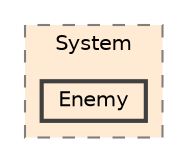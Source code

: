 digraph "R-Type/Engine/ECS/System/Enemy"
{
 // LATEX_PDF_SIZE
  bgcolor="transparent";
  edge [fontname=Helvetica,fontsize=10,labelfontname=Helvetica,labelfontsize=10];
  node [fontname=Helvetica,fontsize=10,shape=box,height=0.2,width=0.4];
  compound=true
  subgraph clusterdir_628ac78da6848c9bc4923d1396a2f9cb {
    graph [ bgcolor="#ffead3", pencolor="grey50", label="System", fontname=Helvetica,fontsize=10 style="filled,dashed", URL="dir_628ac78da6848c9bc4923d1396a2f9cb.html",tooltip=""]
  dir_d27bbe0bb2435ddbd7c128e146c4a77b [label="Enemy", fillcolor="#ffead3", color="grey25", style="filled,bold", URL="dir_d27bbe0bb2435ddbd7c128e146c4a77b.html",tooltip=""];
  }
}
